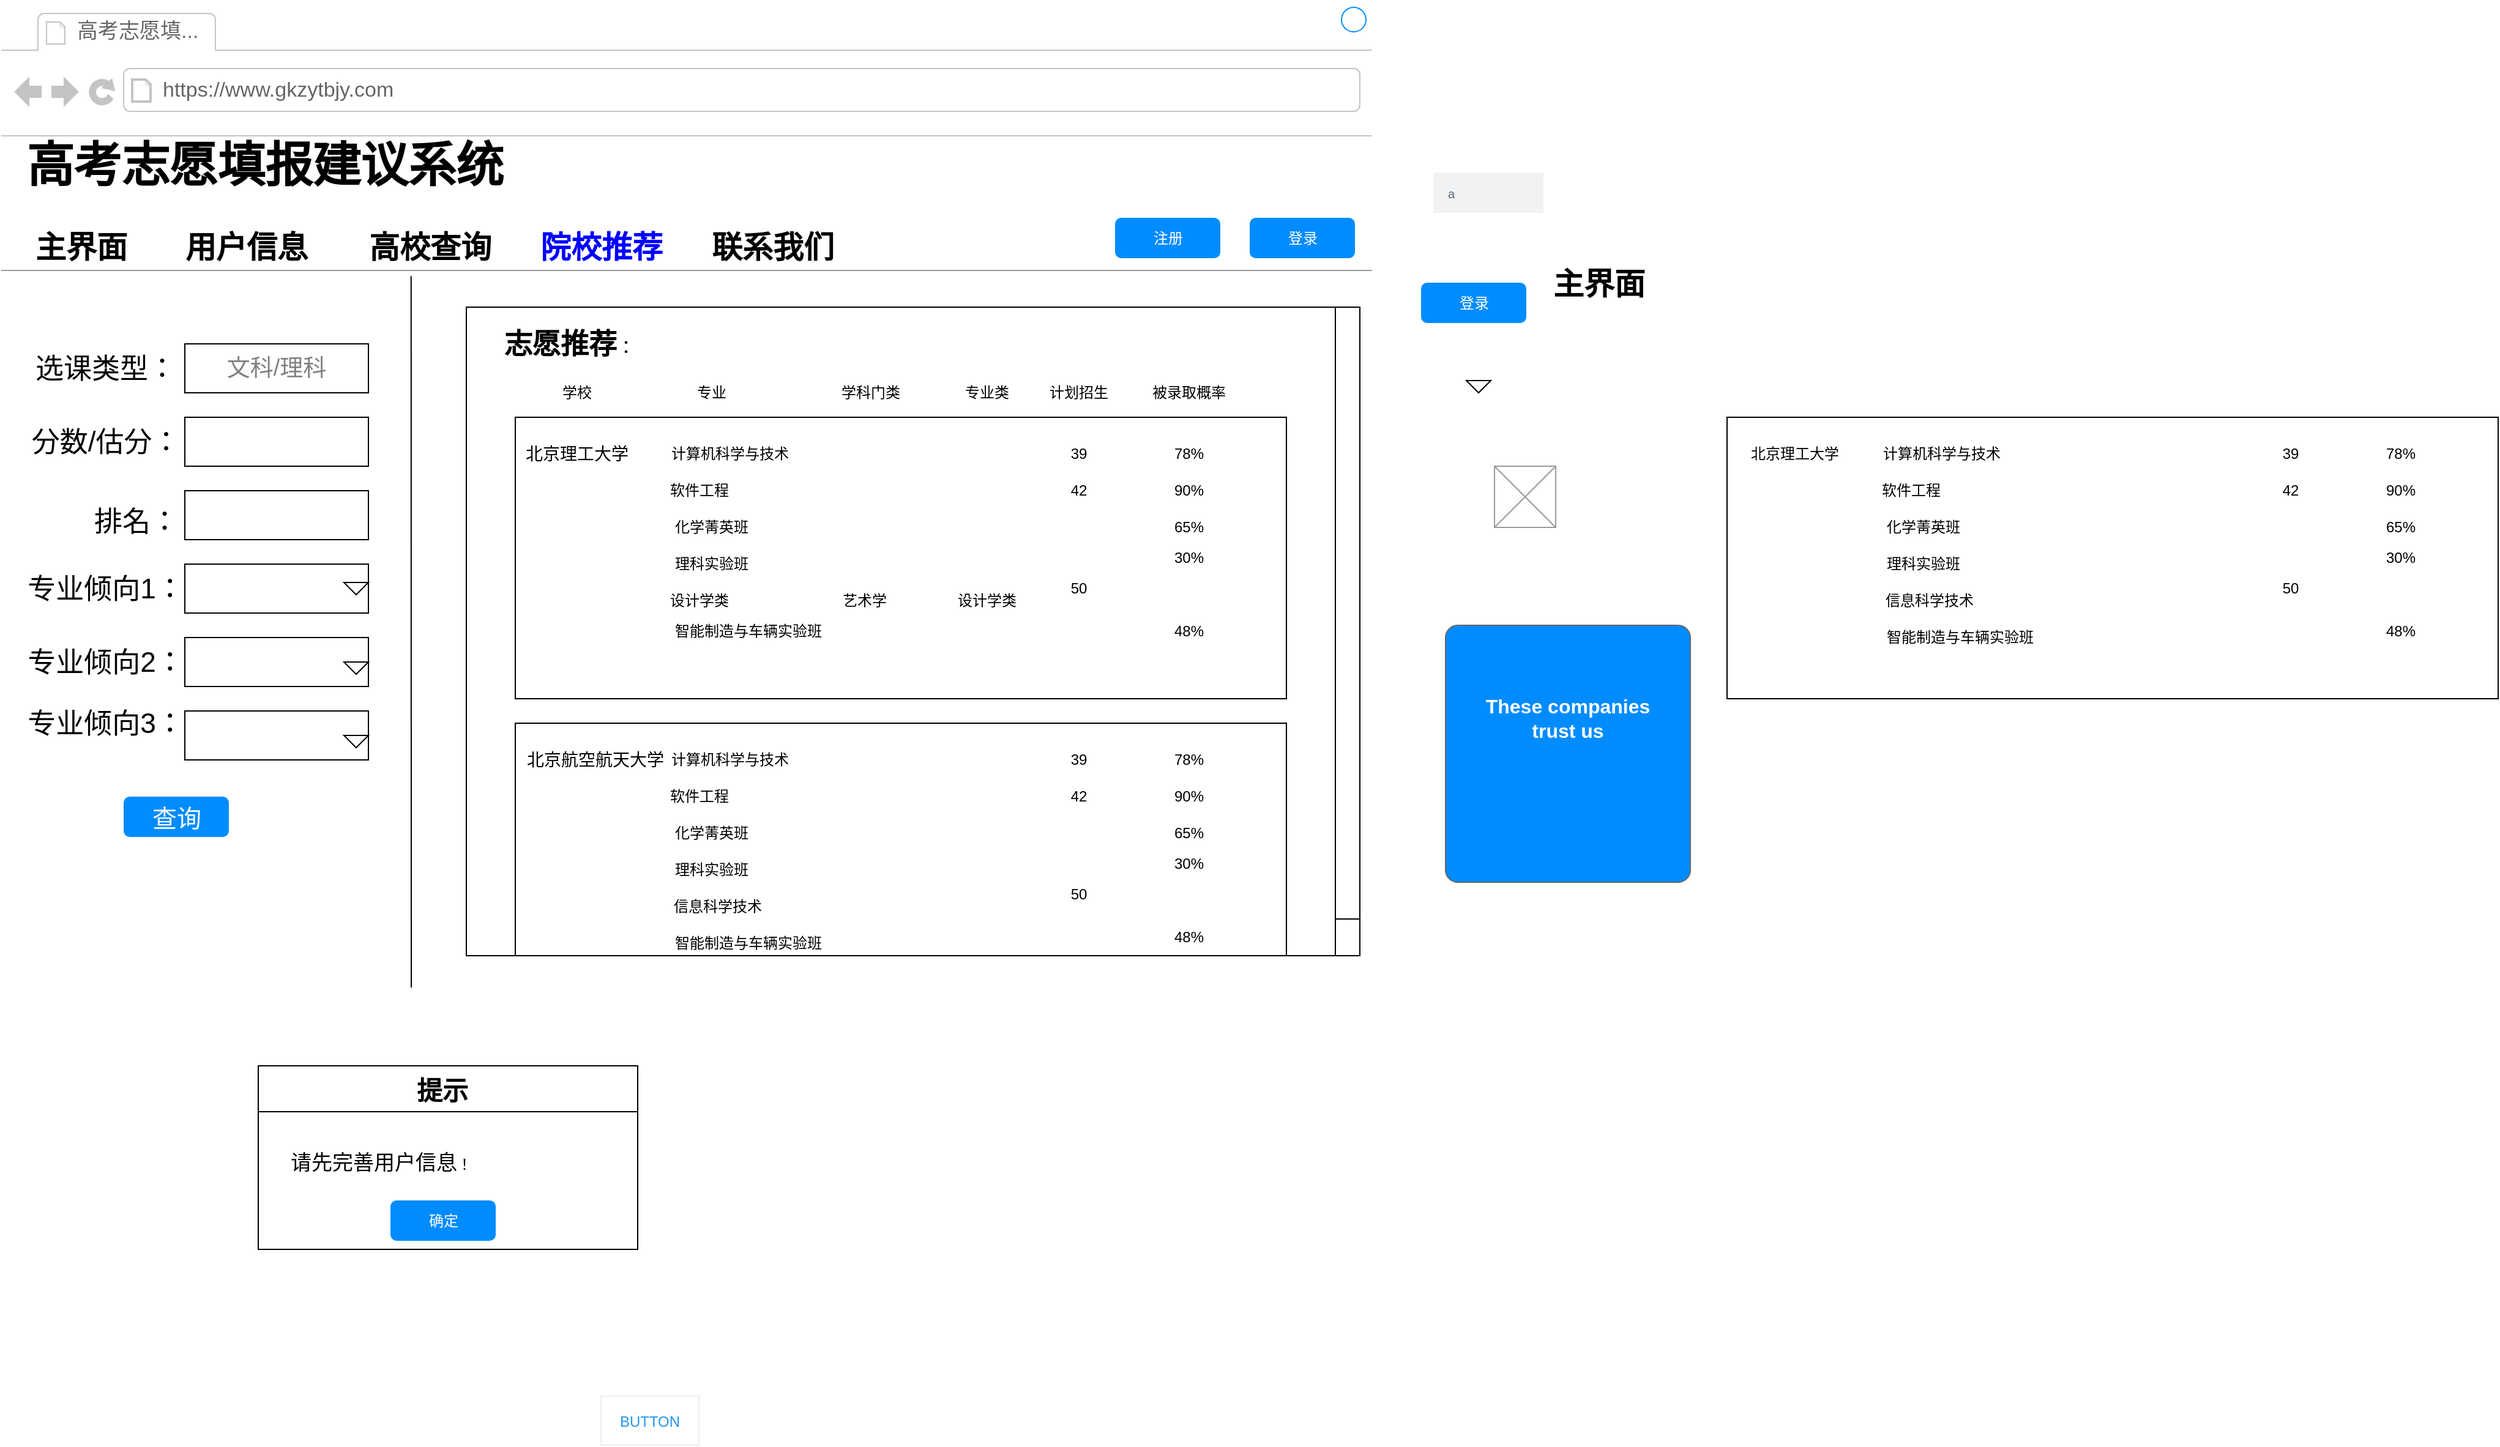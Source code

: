 <mxfile version="13.8.2" type="device"><diagram id="piDafpqhtRUU5qUU-vj8" name="Page-1"><mxGraphModel dx="2076" dy="2263" grid="1" gridSize="10" guides="1" tooltips="1" connect="1" arrows="1" fold="1" page="1" pageScale="1" pageWidth="827" pageHeight="1169" math="0" shadow="0"><root><mxCell id="0"/><mxCell id="1" parent="0"/><mxCell id="wggIbplz81Do80z8DWWo-1" value="" style="rounded=0;whiteSpace=wrap;html=1;" vertex="1" parent="1"><mxGeometry x="1100" y="200" width="20" height="530" as="geometry"/></mxCell><mxCell id="8962rQQDY3VNNf6We3Pp-1" value="" style="strokeWidth=1;shadow=0;dashed=0;align=center;html=1;shape=mxgraph.mockup.containers.browserWindow;rSize=0;strokeColor2=#008cff;strokeColor3=#c4c4c4;mainText=,;recursiveResize=0;strokeColor=#FFFFFF;fontColor=#FFFFFF;" parent="1" vertex="1"><mxGeometry x="10" y="-50" width="1120" height="820" as="geometry"/></mxCell><mxCell id="8962rQQDY3VNNf6We3Pp-2" value="高考志愿填..." style="strokeWidth=1;shadow=0;dashed=0;align=center;html=1;shape=mxgraph.mockup.containers.anchor;fontSize=17;fontColor=#666666;align=left;" parent="8962rQQDY3VNNf6We3Pp-1" vertex="1"><mxGeometry x="60" y="12" width="110" height="26" as="geometry"/></mxCell><mxCell id="8962rQQDY3VNNf6We3Pp-3" value="https://www.gkzytbjy.com" style="strokeWidth=1;shadow=0;dashed=0;align=center;html=1;shape=mxgraph.mockup.containers.anchor;rSize=0;fontSize=17;fontColor=#666666;align=left;" parent="8962rQQDY3VNNf6We3Pp-1" vertex="1"><mxGeometry x="130" y="60" width="250" height="26" as="geometry"/></mxCell><mxCell id="8962rQQDY3VNNf6We3Pp-30" value="" style="shape=rect;fillColor=#ffffff;strokeColor=#eeeeee;shadow=0;fontSize=13;fontColor=#0066CC;" parent="8962rQQDY3VNNf6We3Pp-1" vertex="1"><mxGeometry x="490" y="1140" width="80" height="40" as="geometry"/></mxCell><mxCell id="8962rQQDY3VNNf6We3Pp-31" value="BUTTON" style="shape=rect;strokeColor=none;fillColor=none;fontSize=12;fontColor=#2196F3;dashed=0;" parent="8962rQQDY3VNNf6We3Pp-1" vertex="1"><mxGeometry x="490" y="1140" width="80" height="40" as="geometry"/></mxCell><mxCell id="8962rQQDY3VNNf6We3Pp-35" value="" style="verticalLabelPosition=bottom;shadow=0;dashed=0;align=center;html=1;verticalAlign=top;strokeWidth=1;shape=mxgraph.mockup.markup.line;strokeColor=#999999;fillColor=#008CFF;fontSize=13;fontColor=#0066CC;" parent="8962rQQDY3VNNf6We3Pp-1" vertex="1"><mxGeometry y="210" width="1120" height="20" as="geometry"/></mxCell><mxCell id="sufqVdbzduv3Dd5XHXr0-3" value="注册" style="rounded=1;align=center;strokeColor=none;html=1;fontColor=#ffffff;fontSize=12;fillColor=#008CFF;" parent="8962rQQDY3VNNf6We3Pp-1" vertex="1"><mxGeometry x="910" y="177" width="86" height="33" as="geometry"/></mxCell><mxCell id="sufqVdbzduv3Dd5XHXr0-4" value="登录" style="rounded=1;align=center;strokeColor=none;html=1;fontColor=#ffffff;fontSize=12;fillColor=#008CFF;" parent="8962rQQDY3VNNf6We3Pp-1" vertex="1"><mxGeometry x="1020" y="177" width="86" height="33" as="geometry"/></mxCell><mxCell id="sufqVdbzduv3Dd5XHXr0-6" value="&lt;font size=&quot;1&quot;&gt;&lt;b&gt;&lt;font style=&quot;font-size: 39px&quot;&gt;高考志愿填报建议系统&lt;/font&gt;&lt;/b&gt;&lt;/font&gt;" style="text;html=1;align=center;verticalAlign=middle;resizable=0;points=[];autosize=1;" parent="8962rQQDY3VNNf6We3Pp-1" vertex="1"><mxGeometry x="10" y="120" width="410" height="30" as="geometry"/></mxCell><mxCell id="sufqVdbzduv3Dd5XHXr0-10" value="&lt;b&gt;&lt;font style=&quot;font-size: 25px&quot;&gt;主界面&lt;/font&gt;&lt;/b&gt;" style="text;html=1;align=center;verticalAlign=middle;resizable=0;points=[];autosize=1;" parent="8962rQQDY3VNNf6We3Pp-1" vertex="1"><mxGeometry x="20" y="190" width="90" height="20" as="geometry"/></mxCell><mxCell id="sufqVdbzduv3Dd5XHXr0-11" value="&lt;b&gt;&lt;font style=&quot;font-size: 25px&quot;&gt;用户信息&lt;/font&gt;&lt;/b&gt;" style="text;html=1;align=center;verticalAlign=middle;resizable=0;points=[];autosize=1;" parent="8962rQQDY3VNNf6We3Pp-1" vertex="1"><mxGeometry x="140" y="190" width="120" height="20" as="geometry"/></mxCell><mxCell id="sufqVdbzduv3Dd5XHXr0-13" value="&lt;b&gt;&lt;font style=&quot;font-size: 25px&quot;&gt;高校查询&lt;/font&gt;&lt;/b&gt;" style="text;html=1;align=center;verticalAlign=middle;resizable=0;points=[];autosize=1;" parent="8962rQQDY3VNNf6We3Pp-1" vertex="1"><mxGeometry x="290" y="190" width="120" height="20" as="geometry"/></mxCell><mxCell id="sufqVdbzduv3Dd5XHXr0-14" value="&lt;font color=&quot;#0000FF&quot;&gt;&lt;b&gt;&lt;font style=&quot;font-size: 25px&quot;&gt;院校推荐&lt;/font&gt;&lt;/b&gt;&lt;/font&gt;" style="text;html=1;align=center;verticalAlign=middle;resizable=0;points=[];autosize=1;" parent="8962rQQDY3VNNf6We3Pp-1" vertex="1"><mxGeometry x="430" y="190" width="120" height="20" as="geometry"/></mxCell><mxCell id="sufqVdbzduv3Dd5XHXr0-15" value="&lt;b&gt;&lt;font style=&quot;font-size: 25px&quot;&gt;联系我们&lt;/font&gt;&lt;/b&gt;" style="text;html=1;align=center;verticalAlign=middle;resizable=0;points=[];autosize=1;" parent="8962rQQDY3VNNf6We3Pp-1" vertex="1"><mxGeometry x="570" y="190" width="120" height="20" as="geometry"/></mxCell><mxCell id="sufqVdbzduv3Dd5XHXr0-39" value="" style="rounded=0;whiteSpace=wrap;html=1;" parent="8962rQQDY3VNNf6We3Pp-1" vertex="1"><mxGeometry x="150" y="340" width="150" height="40" as="geometry"/></mxCell><mxCell id="sufqVdbzduv3Dd5XHXr0-40" value="&lt;font style=&quot;font-size: 23px&quot;&gt;选课类型：&lt;/font&gt;" style="text;html=1;align=center;verticalAlign=middle;resizable=0;points=[];autosize=1;" parent="8962rQQDY3VNNf6We3Pp-1" vertex="1"><mxGeometry x="20" y="290" width="130" height="20" as="geometry"/></mxCell><mxCell id="sufqVdbzduv3Dd5XHXr0-41" value="&lt;font style=&quot;font-size: 23px&quot;&gt;分数/估分：&lt;/font&gt;" style="text;html=1;align=center;verticalAlign=middle;resizable=0;points=[];autosize=1;" parent="8962rQQDY3VNNf6We3Pp-1" vertex="1"><mxGeometry x="15" y="350" width="140" height="20" as="geometry"/></mxCell><mxCell id="sufqVdbzduv3Dd5XHXr0-65" value="" style="endArrow=none;html=1;entryX=0.299;entryY=0.733;entryDx=0;entryDy=0;entryPerimeter=0;" parent="8962rQQDY3VNNf6We3Pp-1" target="8962rQQDY3VNNf6We3Pp-35" edge="1"><mxGeometry width="50" height="50" relative="1" as="geometry"><mxPoint x="335" y="806" as="sourcePoint"/><mxPoint x="1122" y="840" as="targetPoint"/></mxGeometry></mxCell><mxCell id="sufqVdbzduv3Dd5XHXr0-66" value="&lt;font style=&quot;font-size: 20px&quot;&gt;查询&lt;/font&gt;" style="rounded=1;align=center;strokeColor=none;html=1;fontColor=#ffffff;fontSize=12;fillColor=#008CFF;" parent="8962rQQDY3VNNf6We3Pp-1" vertex="1"><mxGeometry x="100" y="650" width="86" height="33" as="geometry"/></mxCell><mxCell id="sufqVdbzduv3Dd5XHXr0-67" value="&lt;font style=&quot;font-size: 23px&quot;&gt;排名：&lt;/font&gt;" style="text;html=1;align=center;verticalAlign=middle;resizable=0;points=[];autosize=1;" parent="8962rQQDY3VNNf6We3Pp-1" vertex="1"><mxGeometry x="70" y="415" width="80" height="20" as="geometry"/></mxCell><mxCell id="sufqVdbzduv3Dd5XHXr0-68" value="" style="rounded=0;whiteSpace=wrap;html=1;" parent="8962rQQDY3VNNf6We3Pp-1" vertex="1"><mxGeometry x="150" y="400" width="150" height="40" as="geometry"/></mxCell><mxCell id="sufqVdbzduv3Dd5XHXr0-70" value="" style="whiteSpace=wrap;html=1;" parent="8962rQQDY3VNNf6We3Pp-1" vertex="1"><mxGeometry x="380" y="250" width="710" height="530" as="geometry"/></mxCell><mxCell id="wggIbplz81Do80z8DWWo-2" value="" style="rounded=0;whiteSpace=wrap;html=1;" vertex="1" parent="8962rQQDY3VNNf6We3Pp-1"><mxGeometry x="1090" y="250" width="20" height="530" as="geometry"/></mxCell><mxCell id="wggIbplz81Do80z8DWWo-3" value="" style="rounded=0;whiteSpace=wrap;html=1;" vertex="1" parent="8962rQQDY3VNNf6We3Pp-1"><mxGeometry x="1090" y="250" width="20" height="500" as="geometry"/></mxCell><mxCell id="wggIbplz81Do80z8DWWo-6" value="&lt;font style=&quot;font-size: 23px&quot;&gt;专业倾向1：&lt;/font&gt;" style="text;html=1;align=center;verticalAlign=middle;resizable=0;points=[];autosize=1;" vertex="1" parent="8962rQQDY3VNNf6We3Pp-1"><mxGeometry x="15" y="470" width="140" height="20" as="geometry"/></mxCell><mxCell id="wggIbplz81Do80z8DWWo-8" value="" style="rounded=0;whiteSpace=wrap;html=1;" vertex="1" parent="8962rQQDY3VNNf6We3Pp-1"><mxGeometry x="150" y="460" width="150" height="40" as="geometry"/></mxCell><mxCell id="sufqVdbzduv3Dd5XHXr0-64" value="" style="verticalLabelPosition=bottom;verticalAlign=top;html=1;shape=mxgraph.basic.acute_triangle;dx=0.5;rotation=-180;" parent="8962rQQDY3VNNf6We3Pp-1" vertex="1"><mxGeometry x="280" y="475" width="20" height="10" as="geometry"/></mxCell><mxCell id="wggIbplz81Do80z8DWWo-9" value="&lt;font style=&quot;font-size: 23px&quot;&gt;专业倾向2：&lt;/font&gt;" style="text;html=1;align=center;verticalAlign=middle;resizable=0;points=[];autosize=1;" vertex="1" parent="8962rQQDY3VNNf6We3Pp-1"><mxGeometry x="15" y="530" width="140" height="20" as="geometry"/></mxCell><mxCell id="wggIbplz81Do80z8DWWo-10" value="&lt;font style=&quot;font-size: 23px&quot;&gt;专业倾向3：&lt;/font&gt;" style="text;html=1;align=center;verticalAlign=middle;resizable=0;points=[];autosize=1;" vertex="1" parent="8962rQQDY3VNNf6We3Pp-1"><mxGeometry x="15" y="580" width="140" height="20" as="geometry"/></mxCell><mxCell id="wggIbplz81Do80z8DWWo-11" value="" style="rounded=0;whiteSpace=wrap;html=1;" vertex="1" parent="8962rQQDY3VNNf6We3Pp-1"><mxGeometry x="150" y="520" width="150" height="40" as="geometry"/></mxCell><mxCell id="wggIbplz81Do80z8DWWo-12" value="" style="rounded=0;whiteSpace=wrap;html=1;" vertex="1" parent="8962rQQDY3VNNf6We3Pp-1"><mxGeometry x="150" y="580" width="150" height="40" as="geometry"/></mxCell><mxCell id="wggIbplz81Do80z8DWWo-13" value="" style="verticalLabelPosition=bottom;verticalAlign=top;html=1;shape=mxgraph.basic.acute_triangle;dx=0.5;rotation=-180;" vertex="1" parent="8962rQQDY3VNNf6We3Pp-1"><mxGeometry x="280" y="540" width="20" height="10" as="geometry"/></mxCell><mxCell id="wggIbplz81Do80z8DWWo-15" value="" style="verticalLabelPosition=bottom;verticalAlign=top;html=1;shape=mxgraph.basic.acute_triangle;dx=0.5;rotation=-180;" vertex="1" parent="8962rQQDY3VNNf6We3Pp-1"><mxGeometry x="280" y="600" width="20" height="10" as="geometry"/></mxCell><mxCell id="wggIbplz81Do80z8DWWo-16" value="&lt;font style=&quot;font-size: 15px&quot;&gt;&lt;b&gt;&lt;font style=&quot;font-size: 23px&quot;&gt;志愿推荐&lt;/font&gt;&lt;/b&gt;：&lt;/font&gt;" style="text;html=1;align=center;verticalAlign=middle;resizable=0;points=[];autosize=1;" vertex="1" parent="8962rQQDY3VNNf6We3Pp-1"><mxGeometry x="404" y="270" width="120" height="20" as="geometry"/></mxCell><mxCell id="wggIbplz81Do80z8DWWo-19" value="学校" style="text;html=1;align=center;verticalAlign=middle;resizable=0;points=[];autosize=1;" vertex="1" parent="8962rQQDY3VNNf6We3Pp-1"><mxGeometry x="450" y="310" width="40" height="20" as="geometry"/></mxCell><mxCell id="wggIbplz81Do80z8DWWo-20" value="专业" style="text;html=1;align=center;verticalAlign=middle;resizable=0;points=[];autosize=1;" vertex="1" parent="8962rQQDY3VNNf6We3Pp-1"><mxGeometry x="560" y="310" width="40" height="20" as="geometry"/></mxCell><mxCell id="wggIbplz81Do80z8DWWo-39" value="" style="rounded=0;whiteSpace=wrap;html=1;" vertex="1" parent="8962rQQDY3VNNf6We3Pp-1"><mxGeometry x="420" y="340" width="630" height="230" as="geometry"/></mxCell><mxCell id="wggIbplz81Do80z8DWWo-40" value="&lt;font style=&quot;font-size: 14px&quot;&gt;北京理工大学&lt;/font&gt;" style="text;html=1;align=center;verticalAlign=middle;resizable=0;points=[];autosize=1;" vertex="1" parent="8962rQQDY3VNNf6We3Pp-1"><mxGeometry x="420" y="360" width="100" height="20" as="geometry"/></mxCell><mxCell id="wggIbplz81Do80z8DWWo-41" value="计算机科学与技术" style="text;html=1;align=center;verticalAlign=middle;resizable=0;points=[];autosize=1;" vertex="1" parent="8962rQQDY3VNNf6We3Pp-1"><mxGeometry x="540" y="360" width="110" height="20" as="geometry"/></mxCell><mxCell id="wggIbplz81Do80z8DWWo-42" value="软件工程" style="text;html=1;align=center;verticalAlign=middle;resizable=0;points=[];autosize=1;" vertex="1" parent="8962rQQDY3VNNf6We3Pp-1"><mxGeometry x="540" y="390" width="60" height="20" as="geometry"/></mxCell><mxCell id="wggIbplz81Do80z8DWWo-43" value="化学菁英班" style="text;html=1;align=center;verticalAlign=middle;resizable=0;points=[];autosize=1;" vertex="1" parent="8962rQQDY3VNNf6We3Pp-1"><mxGeometry x="540" y="420" width="80" height="20" as="geometry"/></mxCell><mxCell id="wggIbplz81Do80z8DWWo-44" value="理科实验班" style="text;html=1;align=center;verticalAlign=middle;resizable=0;points=[];autosize=1;" vertex="1" parent="8962rQQDY3VNNf6We3Pp-1"><mxGeometry x="540" y="450" width="80" height="20" as="geometry"/></mxCell><mxCell id="wggIbplz81Do80z8DWWo-45" value="设计学类" style="text;html=1;align=center;verticalAlign=middle;resizable=0;points=[];autosize=1;" vertex="1" parent="8962rQQDY3VNNf6We3Pp-1"><mxGeometry x="540" y="480" width="60" height="20" as="geometry"/></mxCell><mxCell id="wggIbplz81Do80z8DWWo-46" value="智能制造与车辆实验班" style="text;html=1;align=center;verticalAlign=middle;resizable=0;points=[];autosize=1;" vertex="1" parent="8962rQQDY3VNNf6We3Pp-1"><mxGeometry x="540" y="505" width="140" height="20" as="geometry"/></mxCell><mxCell id="wggIbplz81Do80z8DWWo-47" value="39" style="text;html=1;align=center;verticalAlign=middle;resizable=0;points=[];autosize=1;" vertex="1" parent="8962rQQDY3VNNf6We3Pp-1"><mxGeometry x="865" y="360" width="30" height="20" as="geometry"/></mxCell><mxCell id="wggIbplz81Do80z8DWWo-48" value="42" style="text;html=1;align=center;verticalAlign=middle;resizable=0;points=[];autosize=1;" vertex="1" parent="8962rQQDY3VNNf6We3Pp-1"><mxGeometry x="865" y="390" width="30" height="20" as="geometry"/></mxCell><mxCell id="wggIbplz81Do80z8DWWo-49" value="78%" style="text;html=1;align=center;verticalAlign=middle;resizable=0;points=[];autosize=1;" vertex="1" parent="8962rQQDY3VNNf6We3Pp-1"><mxGeometry x="950" y="360" width="40" height="20" as="geometry"/></mxCell><mxCell id="wggIbplz81Do80z8DWWo-50" value="30%" style="text;html=1;align=center;verticalAlign=middle;resizable=0;points=[];autosize=1;" vertex="1" parent="8962rQQDY3VNNf6We3Pp-1"><mxGeometry x="950" y="445" width="40" height="20" as="geometry"/></mxCell><mxCell id="wggIbplz81Do80z8DWWo-51" value="65%" style="text;html=1;align=center;verticalAlign=middle;resizable=0;points=[];autosize=1;" vertex="1" parent="8962rQQDY3VNNf6We3Pp-1"><mxGeometry x="950" y="420" width="40" height="20" as="geometry"/></mxCell><mxCell id="wggIbplz81Do80z8DWWo-52" value="90%" style="text;html=1;align=center;verticalAlign=middle;resizable=0;points=[];autosize=1;" vertex="1" parent="8962rQQDY3VNNf6We3Pp-1"><mxGeometry x="950" y="390" width="40" height="20" as="geometry"/></mxCell><mxCell id="wggIbplz81Do80z8DWWo-53" value="48%" style="text;html=1;align=center;verticalAlign=middle;resizable=0;points=[];autosize=1;" vertex="1" parent="8962rQQDY3VNNf6We3Pp-1"><mxGeometry x="950" y="505" width="40" height="20" as="geometry"/></mxCell><mxCell id="wggIbplz81Do80z8DWWo-54" value="50" style="text;html=1;align=center;verticalAlign=middle;resizable=0;points=[];autosize=1;" vertex="1" parent="8962rQQDY3VNNf6We3Pp-1"><mxGeometry x="865" y="470" width="30" height="20" as="geometry"/></mxCell><mxCell id="wggIbplz81Do80z8DWWo-28" value="学科门类" style="text;html=1;align=center;verticalAlign=middle;resizable=0;points=[];autosize=1;" vertex="1" parent="8962rQQDY3VNNf6We3Pp-1"><mxGeometry x="680" y="310" width="60" height="20" as="geometry"/></mxCell><mxCell id="wggIbplz81Do80z8DWWo-56" value="" style="rounded=0;whiteSpace=wrap;html=1;" vertex="1" parent="8962rQQDY3VNNf6We3Pp-1"><mxGeometry x="420" y="590" width="630" height="190" as="geometry"/></mxCell><mxCell id="wggIbplz81Do80z8DWWo-57" value="&lt;font style=&quot;font-size: 14px&quot;&gt;北京航空航天大学&lt;/font&gt;" style="text;html=1;align=center;verticalAlign=middle;resizable=0;points=[];autosize=1;" vertex="1" parent="8962rQQDY3VNNf6We3Pp-1"><mxGeometry x="420" y="610" width="130" height="20" as="geometry"/></mxCell><mxCell id="wggIbplz81Do80z8DWWo-58" value="计算机科学与技术" style="text;html=1;align=center;verticalAlign=middle;resizable=0;points=[];autosize=1;" vertex="1" parent="8962rQQDY3VNNf6We3Pp-1"><mxGeometry x="540" y="610" width="110" height="20" as="geometry"/></mxCell><mxCell id="wggIbplz81Do80z8DWWo-59" value="软件工程" style="text;html=1;align=center;verticalAlign=middle;resizable=0;points=[];autosize=1;" vertex="1" parent="8962rQQDY3VNNf6We3Pp-1"><mxGeometry x="540" y="640" width="60" height="20" as="geometry"/></mxCell><mxCell id="wggIbplz81Do80z8DWWo-60" value="化学菁英班" style="text;html=1;align=center;verticalAlign=middle;resizable=0;points=[];autosize=1;" vertex="1" parent="8962rQQDY3VNNf6We3Pp-1"><mxGeometry x="540" y="670" width="80" height="20" as="geometry"/></mxCell><mxCell id="wggIbplz81Do80z8DWWo-61" value="理科实验班" style="text;html=1;align=center;verticalAlign=middle;resizable=0;points=[];autosize=1;" vertex="1" parent="8962rQQDY3VNNf6We3Pp-1"><mxGeometry x="540" y="700" width="80" height="20" as="geometry"/></mxCell><mxCell id="wggIbplz81Do80z8DWWo-62" value="信息科学技术" style="text;html=1;align=center;verticalAlign=middle;resizable=0;points=[];autosize=1;" vertex="1" parent="8962rQQDY3VNNf6We3Pp-1"><mxGeometry x="540" y="730" width="90" height="20" as="geometry"/></mxCell><mxCell id="wggIbplz81Do80z8DWWo-63" value="智能制造与车辆实验班" style="text;html=1;align=center;verticalAlign=middle;resizable=0;points=[];autosize=1;" vertex="1" parent="8962rQQDY3VNNf6We3Pp-1"><mxGeometry x="540" y="760" width="140" height="20" as="geometry"/></mxCell><mxCell id="wggIbplz81Do80z8DWWo-64" value="39" style="text;html=1;align=center;verticalAlign=middle;resizable=0;points=[];autosize=1;" vertex="1" parent="8962rQQDY3VNNf6We3Pp-1"><mxGeometry x="865" y="610" width="30" height="20" as="geometry"/></mxCell><mxCell id="wggIbplz81Do80z8DWWo-65" value="42" style="text;html=1;align=center;verticalAlign=middle;resizable=0;points=[];autosize=1;" vertex="1" parent="8962rQQDY3VNNf6We3Pp-1"><mxGeometry x="865" y="640" width="30" height="20" as="geometry"/></mxCell><mxCell id="wggIbplz81Do80z8DWWo-66" value="78%" style="text;html=1;align=center;verticalAlign=middle;resizable=0;points=[];autosize=1;" vertex="1" parent="8962rQQDY3VNNf6We3Pp-1"><mxGeometry x="950" y="610" width="40" height="20" as="geometry"/></mxCell><mxCell id="wggIbplz81Do80z8DWWo-67" value="30%" style="text;html=1;align=center;verticalAlign=middle;resizable=0;points=[];autosize=1;" vertex="1" parent="8962rQQDY3VNNf6We3Pp-1"><mxGeometry x="950" y="695" width="40" height="20" as="geometry"/></mxCell><mxCell id="wggIbplz81Do80z8DWWo-68" value="65%" style="text;html=1;align=center;verticalAlign=middle;resizable=0;points=[];autosize=1;" vertex="1" parent="8962rQQDY3VNNf6We3Pp-1"><mxGeometry x="950" y="670" width="40" height="20" as="geometry"/></mxCell><mxCell id="wggIbplz81Do80z8DWWo-69" value="90%" style="text;html=1;align=center;verticalAlign=middle;resizable=0;points=[];autosize=1;" vertex="1" parent="8962rQQDY3VNNf6We3Pp-1"><mxGeometry x="950" y="640" width="40" height="20" as="geometry"/></mxCell><mxCell id="wggIbplz81Do80z8DWWo-70" value="48%" style="text;html=1;align=center;verticalAlign=middle;resizable=0;points=[];autosize=1;" vertex="1" parent="8962rQQDY3VNNf6We3Pp-1"><mxGeometry x="950" y="755" width="40" height="20" as="geometry"/></mxCell><mxCell id="wggIbplz81Do80z8DWWo-71" value="50" style="text;html=1;align=center;verticalAlign=middle;resizable=0;points=[];autosize=1;" vertex="1" parent="8962rQQDY3VNNf6We3Pp-1"><mxGeometry x="865" y="720" width="30" height="20" as="geometry"/></mxCell><mxCell id="wggIbplz81Do80z8DWWo-29" value="专业类" style="text;html=1;align=center;verticalAlign=middle;resizable=0;points=[];autosize=1;" vertex="1" parent="8962rQQDY3VNNf6We3Pp-1"><mxGeometry x="780" y="310" width="50" height="20" as="geometry"/></mxCell><mxCell id="wggIbplz81Do80z8DWWo-30" value="计划招生" style="text;html=1;align=center;verticalAlign=middle;resizable=0;points=[];autosize=1;" vertex="1" parent="8962rQQDY3VNNf6We3Pp-1"><mxGeometry x="850" y="310" width="60" height="20" as="geometry"/></mxCell><mxCell id="wggIbplz81Do80z8DWWo-72" value="被录取概率" style="text;html=1;align=center;verticalAlign=middle;resizable=0;points=[];autosize=1;" vertex="1" parent="8962rQQDY3VNNf6We3Pp-1"><mxGeometry x="930" y="310" width="80" height="20" as="geometry"/></mxCell><mxCell id="wggIbplz81Do80z8DWWo-73" value="艺术学" style="text;html=1;align=center;verticalAlign=middle;resizable=0;points=[];autosize=1;" vertex="1" parent="8962rQQDY3VNNf6We3Pp-1"><mxGeometry x="680" y="480" width="50" height="20" as="geometry"/></mxCell><mxCell id="wggIbplz81Do80z8DWWo-74" value="设计学类" style="text;html=1;align=center;verticalAlign=middle;resizable=0;points=[];autosize=1;" vertex="1" parent="8962rQQDY3VNNf6We3Pp-1"><mxGeometry x="775" y="480" width="60" height="20" as="geometry"/></mxCell><mxCell id="8962rQQDY3VNNf6We3Pp-18" value="" style="verticalLabelPosition=bottom;shadow=0;dashed=0;align=center;html=1;verticalAlign=top;strokeWidth=1;shape=mxgraph.mockup.graphics.simpleIcon;strokeColor=#999999;fontSize=13;fontColor=#0066CC;" parent="1" vertex="1"><mxGeometry x="1230" y="330" width="50" height="50" as="geometry"/></mxCell><mxCell id="8962rQQDY3VNNf6We3Pp-27" value="" style="strokeWidth=1;shadow=0;dashed=0;align=center;html=1;shape=mxgraph.mockup.buttons.multiButton;fillColor=#008cff;strokeColor=#666666;mainText=;subText=;fontSize=13;fontColor=#0066CC;" parent="1" vertex="1"><mxGeometry x="1190" y="460" width="200" height="210" as="geometry"/></mxCell><mxCell id="8962rQQDY3VNNf6We3Pp-28" value="These companies&lt;br&gt;trust us" style="strokeWidth=1;shadow=0;dashed=0;align=center;html=1;shape=mxgraph.mockup.anchor;fontSize=16;fontColor=#ffffff;fontStyle=1;whiteSpace=wrap;" parent="8962rQQDY3VNNf6We3Pp-27" vertex="1"><mxGeometry y="33.6" width="200" height="84" as="geometry"/></mxCell><mxCell id="8962rQQDY3VNNf6We3Pp-29" value="" style="strokeWidth=1;shadow=0;dashed=0;align=center;html=1;shape=mxgraph.mockup.anchor;fontSize=12;fontColor=#ffffff;fontStyle=1;whiteSpace=wrap;" parent="8962rQQDY3VNNf6We3Pp-27" vertex="1"><mxGeometry y="126" width="200" height="42" as="geometry"/></mxCell><mxCell id="8962rQQDY3VNNf6We3Pp-6" value="&lt;div align=&quot;left&quot;&gt;a&lt;/div&gt;" style="rounded=1;fillColor=#F1F2F4;strokeColor=none;html=1;fontColor=#596780;align=left;fontSize=10;spacingLeft=10;arcSize=0;" parent="1" vertex="1"><mxGeometry x="1180" y="90" width="90" height="33" as="geometry"/></mxCell><mxCell id="sufqVdbzduv3Dd5XHXr0-9" value="&lt;b&gt;&lt;font style=&quot;font-size: 25px&quot;&gt;主界面&lt;/font&gt;&lt;/b&gt;" style="text;html=1;align=center;verticalAlign=middle;resizable=0;points=[];autosize=1;" parent="1" vertex="1"><mxGeometry x="1270" y="170" width="90" height="20" as="geometry"/></mxCell><mxCell id="sufqVdbzduv3Dd5XHXr0-29" value="登录" style="rounded=1;align=center;strokeColor=none;html=1;fontColor=#ffffff;fontSize=12;fillColor=#008CFF;" parent="1" vertex="1"><mxGeometry x="1170" y="180" width="86" height="33" as="geometry"/></mxCell><mxCell id="sufqVdbzduv3Dd5XHXr0-34" value="" style="whiteSpace=wrap;html=1;" parent="1" vertex="1"><mxGeometry x="220" y="820" width="310" height="150" as="geometry"/></mxCell><mxCell id="sufqVdbzduv3Dd5XHXr0-35" value="" style="endArrow=none;html=1;exitX=0;exitY=0.25;exitDx=0;exitDy=0;entryX=1;entryY=0.25;entryDx=0;entryDy=0;" parent="1" source="sufqVdbzduv3Dd5XHXr0-34" target="sufqVdbzduv3Dd5XHXr0-34" edge="1"><mxGeometry width="50" height="50" relative="1" as="geometry"><mxPoint x="810" y="630" as="sourcePoint"/><mxPoint x="860" y="580" as="targetPoint"/></mxGeometry></mxCell><mxCell id="sufqVdbzduv3Dd5XHXr0-36" value="&lt;font style=&quot;font-size: 17px&quot;&gt;请先完善用户信息&lt;/font&gt;！" style="text;html=1;align=center;verticalAlign=middle;resizable=0;points=[];autosize=1;" parent="1" vertex="1"><mxGeometry x="240" y="890" width="160" height="20" as="geometry"/></mxCell><mxCell id="sufqVdbzduv3Dd5XHXr0-37" value="确定" style="rounded=1;align=center;strokeColor=none;html=1;fontColor=#ffffff;fontSize=12;fillColor=#008CFF;" parent="1" vertex="1"><mxGeometry x="328" y="930" width="86" height="33" as="geometry"/></mxCell><mxCell id="sufqVdbzduv3Dd5XHXr0-38" value="&lt;font style=&quot;font-size: 13px&quot; size=&quot;1&quot;&gt;&lt;b style=&quot;font-size: 21px&quot;&gt;提示&lt;/b&gt;&lt;/font&gt;" style="text;html=1;align=center;verticalAlign=middle;resizable=0;points=[];autosize=1;" parent="1" vertex="1"><mxGeometry x="340" y="830" width="60" height="20" as="geometry"/></mxCell><mxCell id="sufqVdbzduv3Dd5XHXr0-61" value="" style="verticalLabelPosition=bottom;verticalAlign=top;html=1;shape=mxgraph.basic.acute_triangle;dx=0.5;rotation=-180;" parent="1" vertex="1"><mxGeometry x="1207" y="260" width="20" height="10" as="geometry"/></mxCell><mxCell id="sufqVdbzduv3Dd5XHXr0-42" value="&lt;font style=&quot;font-size: 19px&quot; color=&quot;#808080&quot;&gt;文科/理科&lt;/font&gt;" style="rounded=0;whiteSpace=wrap;html=1;" parent="1" vertex="1"><mxGeometry x="160" y="230" width="150" height="40" as="geometry"/></mxCell><mxCell id="wggIbplz81Do80z8DWWo-7" value="" style="rounded=0;whiteSpace=wrap;html=1;" vertex="1" parent="1"><mxGeometry x="160" y="350" width="150" height="40" as="geometry"/></mxCell><mxCell id="wggIbplz81Do80z8DWWo-22" value="" style="rounded=0;whiteSpace=wrap;html=1;" vertex="1" parent="1"><mxGeometry x="1420" y="290" width="630" height="230" as="geometry"/></mxCell><mxCell id="wggIbplz81Do80z8DWWo-17" value="北京理工大学" style="text;html=1;align=center;verticalAlign=middle;resizable=0;points=[];autosize=1;" vertex="1" parent="1"><mxGeometry x="1430" y="310" width="90" height="20" as="geometry"/></mxCell><mxCell id="wggIbplz81Do80z8DWWo-18" value="计算机科学与技术" style="text;html=1;align=center;verticalAlign=middle;resizable=0;points=[];autosize=1;" vertex="1" parent="1"><mxGeometry x="1540" y="310" width="110" height="20" as="geometry"/></mxCell><mxCell id="wggIbplz81Do80z8DWWo-23" value="软件工程" style="text;html=1;align=center;verticalAlign=middle;resizable=0;points=[];autosize=1;" vertex="1" parent="1"><mxGeometry x="1540" y="340" width="60" height="20" as="geometry"/></mxCell><mxCell id="wggIbplz81Do80z8DWWo-24" value="化学菁英班" style="text;html=1;align=center;verticalAlign=middle;resizable=0;points=[];autosize=1;" vertex="1" parent="1"><mxGeometry x="1540" y="370" width="80" height="20" as="geometry"/></mxCell><mxCell id="wggIbplz81Do80z8DWWo-25" value="理科实验班" style="text;html=1;align=center;verticalAlign=middle;resizable=0;points=[];autosize=1;" vertex="1" parent="1"><mxGeometry x="1540" y="400" width="80" height="20" as="geometry"/></mxCell><mxCell id="wggIbplz81Do80z8DWWo-26" value="信息科学技术" style="text;html=1;align=center;verticalAlign=middle;resizable=0;points=[];autosize=1;" vertex="1" parent="1"><mxGeometry x="1540" y="430" width="90" height="20" as="geometry"/></mxCell><mxCell id="wggIbplz81Do80z8DWWo-27" value="智能制造与车辆实验班" style="text;html=1;align=center;verticalAlign=middle;resizable=0;points=[];autosize=1;" vertex="1" parent="1"><mxGeometry x="1540" y="460" width="140" height="20" as="geometry"/></mxCell><mxCell id="wggIbplz81Do80z8DWWo-31" value="39" style="text;html=1;align=center;verticalAlign=middle;resizable=0;points=[];autosize=1;" vertex="1" parent="1"><mxGeometry x="1865" y="310" width="30" height="20" as="geometry"/></mxCell><mxCell id="wggIbplz81Do80z8DWWo-32" value="42" style="text;html=1;align=center;verticalAlign=middle;resizable=0;points=[];autosize=1;" vertex="1" parent="1"><mxGeometry x="1865" y="340" width="30" height="20" as="geometry"/></mxCell><mxCell id="wggIbplz81Do80z8DWWo-33" value="78%" style="text;html=1;align=center;verticalAlign=middle;resizable=0;points=[];autosize=1;" vertex="1" parent="1"><mxGeometry x="1950" y="310" width="40" height="20" as="geometry"/></mxCell><mxCell id="wggIbplz81Do80z8DWWo-34" value="30%" style="text;html=1;align=center;verticalAlign=middle;resizable=0;points=[];autosize=1;" vertex="1" parent="1"><mxGeometry x="1950" y="395" width="40" height="20" as="geometry"/></mxCell><mxCell id="wggIbplz81Do80z8DWWo-35" value="65%" style="text;html=1;align=center;verticalAlign=middle;resizable=0;points=[];autosize=1;" vertex="1" parent="1"><mxGeometry x="1950" y="370" width="40" height="20" as="geometry"/></mxCell><mxCell id="wggIbplz81Do80z8DWWo-36" value="90%" style="text;html=1;align=center;verticalAlign=middle;resizable=0;points=[];autosize=1;" vertex="1" parent="1"><mxGeometry x="1950" y="340" width="40" height="20" as="geometry"/></mxCell><mxCell id="wggIbplz81Do80z8DWWo-37" value="48%" style="text;html=1;align=center;verticalAlign=middle;resizable=0;points=[];autosize=1;" vertex="1" parent="1"><mxGeometry x="1950" y="455" width="40" height="20" as="geometry"/></mxCell><mxCell id="wggIbplz81Do80z8DWWo-38" value="50" style="text;html=1;align=center;verticalAlign=middle;resizable=0;points=[];autosize=1;" vertex="1" parent="1"><mxGeometry x="1865" y="420" width="30" height="20" as="geometry"/></mxCell></root></mxGraphModel></diagram></mxfile>